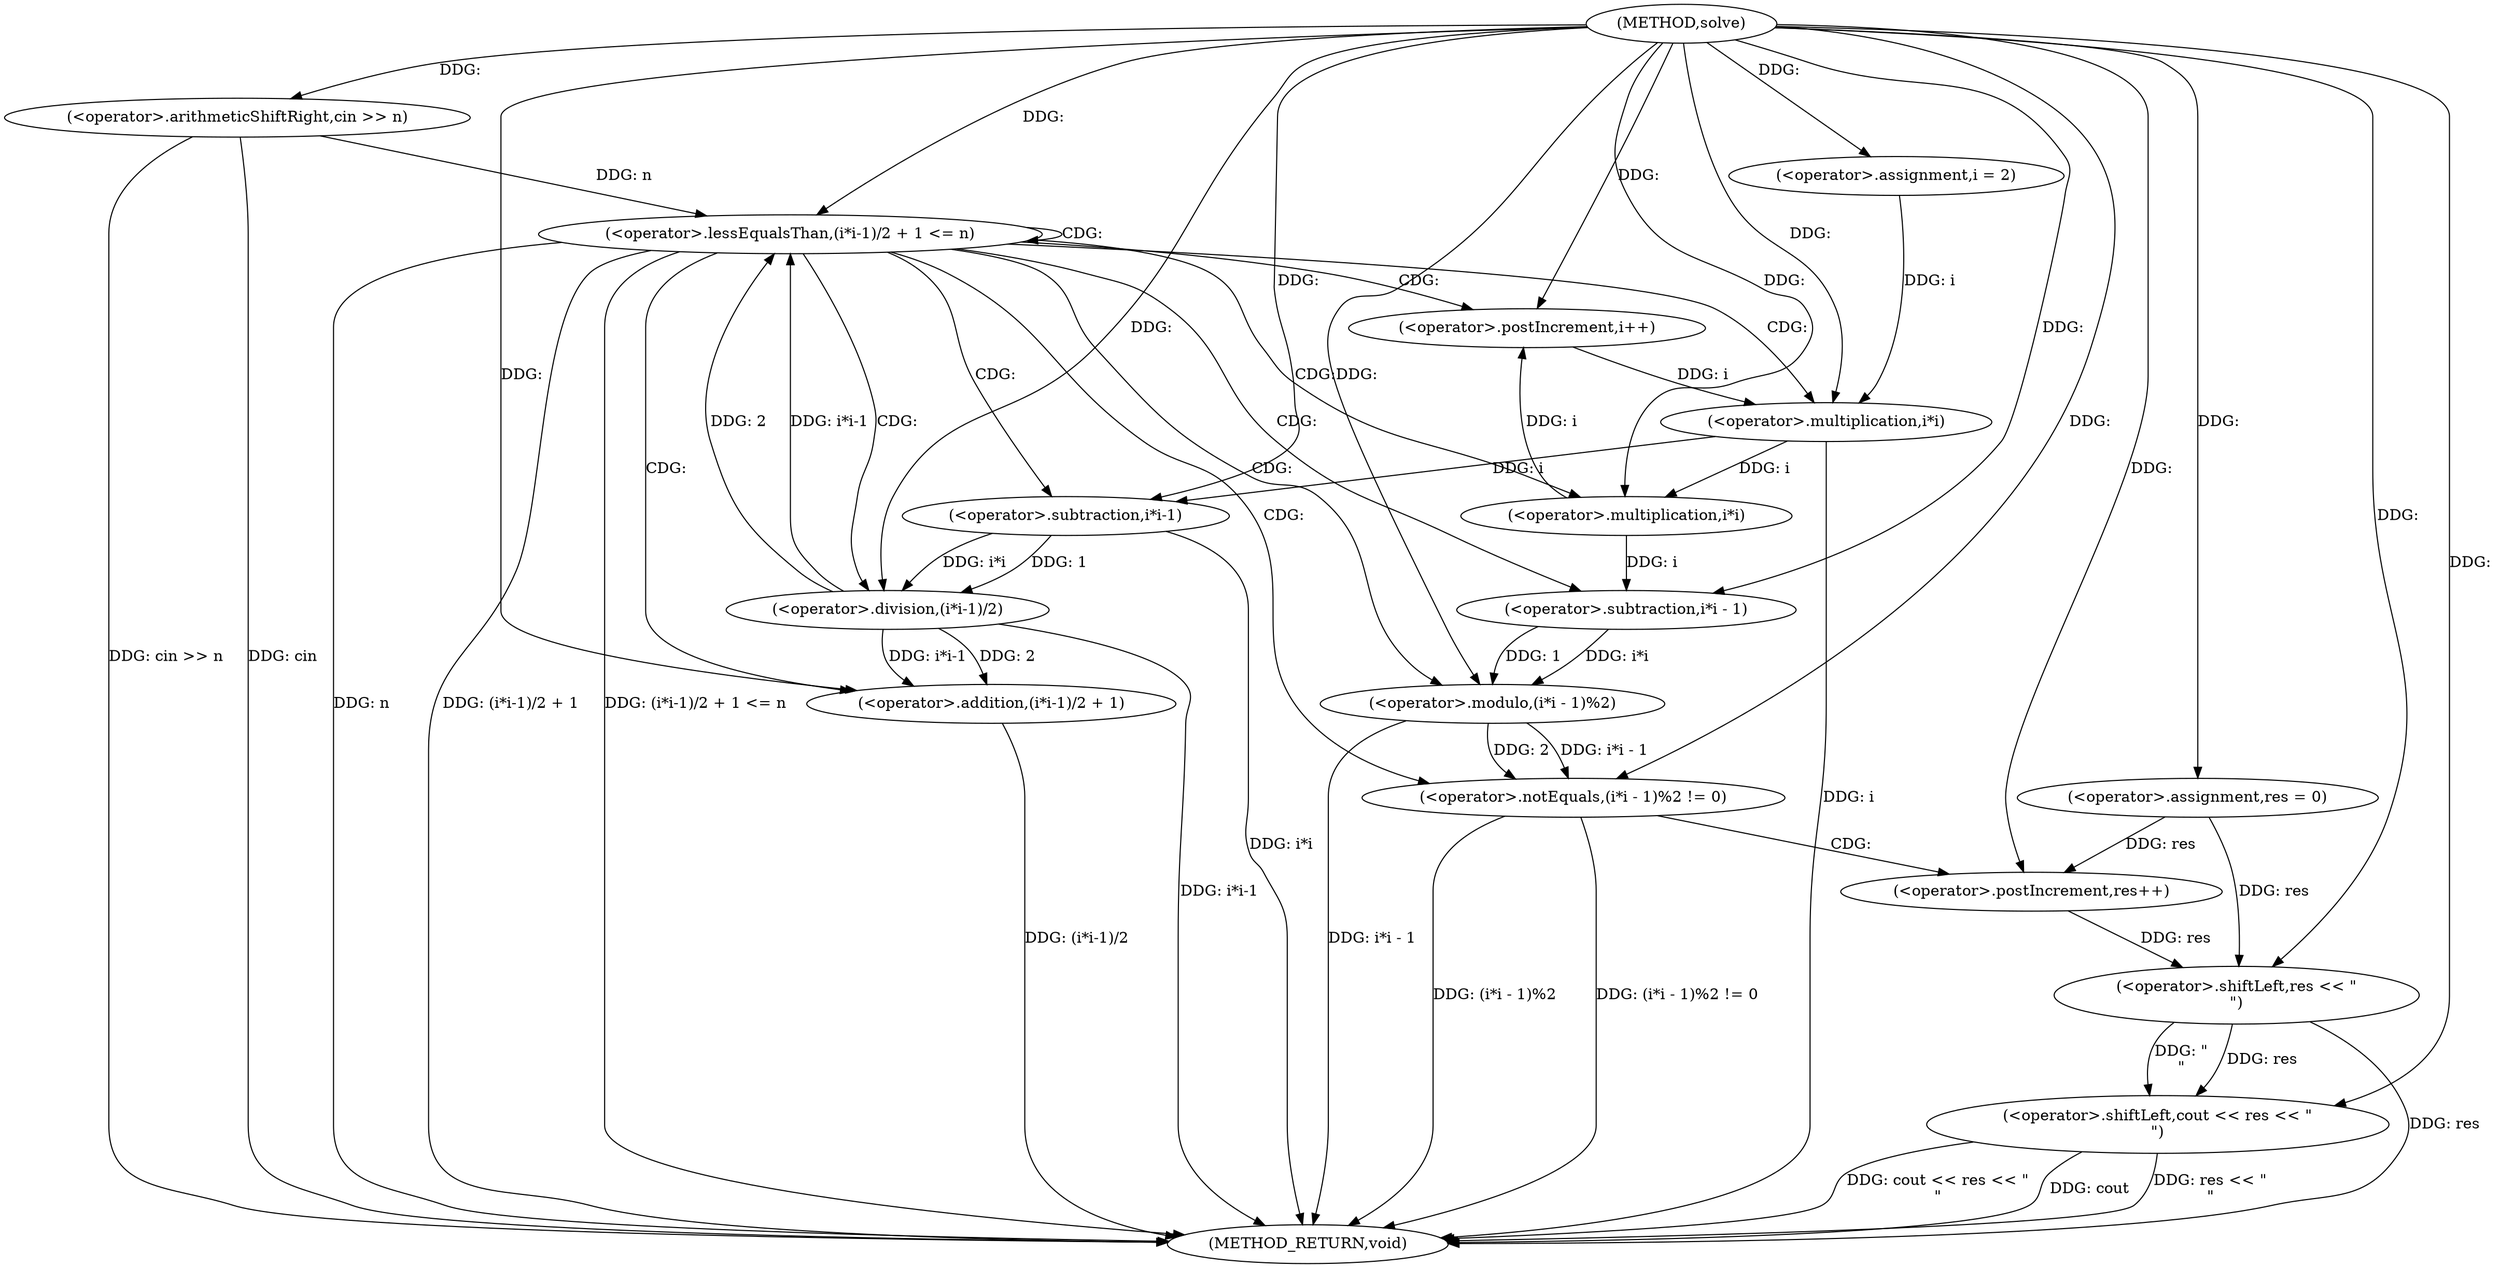digraph "solve" {  
"1000103" [label = "(METHOD,solve)" ]
"1000150" [label = "(METHOD_RETURN,void)" ]
"1000106" [label = "(<operator>.arithmeticShiftRight,cin >> n)" ]
"1000110" [label = "(<operator>.assignment,res = 0)" ]
"1000145" [label = "(<operator>.shiftLeft,cout << res << \"\n\")" ]
"1000115" [label = "(<operator>.assignment,i = 2)" ]
"1000118" [label = "(<operator>.lessEqualsThan,(i*i-1)/2 + 1 <= n)" ]
"1000129" [label = "(<operator>.postIncrement,i++)" ]
"1000143" [label = "(<operator>.postIncrement,res++)" ]
"1000147" [label = "(<operator>.shiftLeft,res << \"\n\")" ]
"1000119" [label = "(<operator>.addition,(i*i-1)/2 + 1)" ]
"1000133" [label = "(<operator>.notEquals,(i*i - 1)%2 != 0)" ]
"1000120" [label = "(<operator>.division,(i*i-1)/2)" ]
"1000121" [label = "(<operator>.subtraction,i*i-1)" ]
"1000134" [label = "(<operator>.modulo,(i*i - 1)%2)" ]
"1000122" [label = "(<operator>.multiplication,i*i)" ]
"1000135" [label = "(<operator>.subtraction,i*i - 1)" ]
"1000136" [label = "(<operator>.multiplication,i*i)" ]
  "1000106" -> "1000150"  [ label = "DDG: cin >> n"] 
  "1000122" -> "1000150"  [ label = "DDG: i"] 
  "1000121" -> "1000150"  [ label = "DDG: i*i"] 
  "1000120" -> "1000150"  [ label = "DDG: i*i-1"] 
  "1000119" -> "1000150"  [ label = "DDG: (i*i-1)/2"] 
  "1000118" -> "1000150"  [ label = "DDG: (i*i-1)/2 + 1"] 
  "1000118" -> "1000150"  [ label = "DDG: n"] 
  "1000118" -> "1000150"  [ label = "DDG: (i*i-1)/2 + 1 <= n"] 
  "1000147" -> "1000150"  [ label = "DDG: res"] 
  "1000145" -> "1000150"  [ label = "DDG: res << \"\n\""] 
  "1000145" -> "1000150"  [ label = "DDG: cout << res << \"\n\""] 
  "1000134" -> "1000150"  [ label = "DDG: i*i - 1"] 
  "1000133" -> "1000150"  [ label = "DDG: (i*i - 1)%2"] 
  "1000133" -> "1000150"  [ label = "DDG: (i*i - 1)%2 != 0"] 
  "1000145" -> "1000150"  [ label = "DDG: cout"] 
  "1000106" -> "1000150"  [ label = "DDG: cin"] 
  "1000103" -> "1000110"  [ label = "DDG: "] 
  "1000103" -> "1000106"  [ label = "DDG: "] 
  "1000103" -> "1000115"  [ label = "DDG: "] 
  "1000103" -> "1000145"  [ label = "DDG: "] 
  "1000147" -> "1000145"  [ label = "DDG: res"] 
  "1000147" -> "1000145"  [ label = "DDG: \"\n\""] 
  "1000120" -> "1000118"  [ label = "DDG: i*i-1"] 
  "1000120" -> "1000118"  [ label = "DDG: 2"] 
  "1000103" -> "1000118"  [ label = "DDG: "] 
  "1000106" -> "1000118"  [ label = "DDG: n"] 
  "1000136" -> "1000129"  [ label = "DDG: i"] 
  "1000103" -> "1000129"  [ label = "DDG: "] 
  "1000110" -> "1000147"  [ label = "DDG: res"] 
  "1000143" -> "1000147"  [ label = "DDG: res"] 
  "1000103" -> "1000147"  [ label = "DDG: "] 
  "1000120" -> "1000119"  [ label = "DDG: i*i-1"] 
  "1000120" -> "1000119"  [ label = "DDG: 2"] 
  "1000103" -> "1000119"  [ label = "DDG: "] 
  "1000110" -> "1000143"  [ label = "DDG: res"] 
  "1000103" -> "1000143"  [ label = "DDG: "] 
  "1000121" -> "1000120"  [ label = "DDG: 1"] 
  "1000121" -> "1000120"  [ label = "DDG: i*i"] 
  "1000103" -> "1000120"  [ label = "DDG: "] 
  "1000134" -> "1000133"  [ label = "DDG: 2"] 
  "1000134" -> "1000133"  [ label = "DDG: i*i - 1"] 
  "1000103" -> "1000133"  [ label = "DDG: "] 
  "1000122" -> "1000121"  [ label = "DDG: i"] 
  "1000103" -> "1000121"  [ label = "DDG: "] 
  "1000135" -> "1000134"  [ label = "DDG: i*i"] 
  "1000135" -> "1000134"  [ label = "DDG: 1"] 
  "1000103" -> "1000134"  [ label = "DDG: "] 
  "1000115" -> "1000122"  [ label = "DDG: i"] 
  "1000129" -> "1000122"  [ label = "DDG: i"] 
  "1000103" -> "1000122"  [ label = "DDG: "] 
  "1000136" -> "1000135"  [ label = "DDG: i"] 
  "1000103" -> "1000135"  [ label = "DDG: "] 
  "1000122" -> "1000136"  [ label = "DDG: i"] 
  "1000103" -> "1000136"  [ label = "DDG: "] 
  "1000118" -> "1000121"  [ label = "CDG: "] 
  "1000118" -> "1000120"  [ label = "CDG: "] 
  "1000118" -> "1000129"  [ label = "CDG: "] 
  "1000118" -> "1000119"  [ label = "CDG: "] 
  "1000118" -> "1000135"  [ label = "CDG: "] 
  "1000118" -> "1000133"  [ label = "CDG: "] 
  "1000118" -> "1000136"  [ label = "CDG: "] 
  "1000118" -> "1000118"  [ label = "CDG: "] 
  "1000118" -> "1000134"  [ label = "CDG: "] 
  "1000118" -> "1000122"  [ label = "CDG: "] 
  "1000133" -> "1000143"  [ label = "CDG: "] 
}
